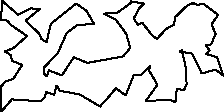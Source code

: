 unitsize(0.001cm);
// 21527.5
draw((1357,1905)--(1327,1893));
draw((1327,1893)--(901,1552));
draw((901,1552)--(826,1226));
draw((826,1226)--(737,1285));
draw((737,1285)--(693,1383));
draw((693,1383)--(457,1607));
draw((457,1607)--(705,1812));
draw((705,1812)--(554,1825));
draw((554,1825)--(323,1714));
draw((323,1714)--(43,1957));
draw((43,1957)--(22,1617));
draw((22,1617)--(138,1610));
draw((138,1610)--(185,1542));
draw((185,1542)--(482,1337));
draw((482,1337)--(234,1118));
draw((234,1118)--(86,1065));
draw((86,1065)--(192,1004));
draw((192,1004)--(219,898));
draw((219,898)--(396,828));
draw((396,828)--(242,584));
draw((242,584)--(99,536));
draw((99,536)--(40,462));
draw((40,462)--(14,454));
draw((14,454)--(29,6));
draw((29,6)--(213,220));
draw((213,220)--(721,186));
draw((721,186)--(805,272));
draw((805,272)--(812,351));
draw((812,351)--(913,317));
draw((913,317)--(960,303));
draw((960,303)--(1000,457));
draw((1000,457)--(1031,428));
draw((1031,428)--(1058,372));
draw((1058,372)--(1410,307));
draw((1410,307)--(1779,90));
draw((1779,90)--(1774,107));
draw((1774,107)--(1868,197));
draw((1868,197)--(2049,417));
draw((2049,417)--(2221,291));
draw((2221,291)--(2361,640));
draw((2361,640)--(2499,658));
draw((2499,658)--(2650,802));
draw((2650,802)--(2636,727));
draw((2636,727)--(2781,478));
draw((2781,478)--(2576,189));
draw((2576,189)--(2990,214));
draw((2990,214)--(3099,173));
draw((3099,173)--(3124,408));
draw((3124,408)--(3249,378));
draw((3249,378)--(3297,491));
draw((3297,491)--(3278,799));
draw((3278,799)--(3213,1085));
draw((3213,1085)--(3174,1064));
draw((3174,1064)--(3394,1028));
draw((3394,1028)--(3564,676));
draw((3564,676)--(3806,746));
draw((3806,746)--(3939,640));
draw((3939,640)--(3835,963));
draw((3835,963)--(3646,1018));
draw((3646,1018)--(3704,1082));
draw((3704,1082)--(3635,1174));
draw((3635,1174)--(3729,1188));
draw((3729,1188)--(3808,1375));
draw((3808,1375)--(3736,1542));
draw((3736,1542)--(3853,1712));
draw((3853,1712)--(3586,1909));
draw((3586,1909)--(3499,1885));
draw((3499,1885)--(3409,1917));
draw((3409,1917)--(3314,1881));
draw((3314,1881)--(3092,1668));
draw((3092,1668)--(3078,1541));
draw((3078,1541)--(2933,1459));
draw((2933,1459)--(2773,1286));
draw((2773,1286)--(2687,1353));
draw((2687,1353)--(2513,1572));
draw((2513,1572)--(2433,1538));
draw((2433,1538)--(2365,1649));
draw((2365,1649)--(2469,1838));
draw((2469,1838)--(2552,1909));
draw((2552,1909)--(2312,1949));
draw((2312,1949)--(2318,1925));
draw((2318,1925)--(2082,1753));
draw((2082,1753)--(1838,1732));
draw((1838,1732)--(2048,1628));
draw((2048,1628)--(2232,1374));
draw((2232,1374)--(2302,1127));
draw((2302,1127)--(2178,978));
draw((2178,978)--(1544,863));
draw((1544,863)--(1307,964));
draw((1307,964)--(1097,643));
draw((1097,643)--(868,731));
draw((868,731)--(834,629));
draw((834,629)--(781,671));
draw((781,671)--(779,777));
draw((779,777)--(1027,1041));
draw((1027,1041)--(1183,1391));
draw((1183,1391)--(1362,1526));
draw((1362,1526)--(1660,1556));
draw((1660,1556)--(1533,1780));
draw((1533,1780)--(1357,1905));
